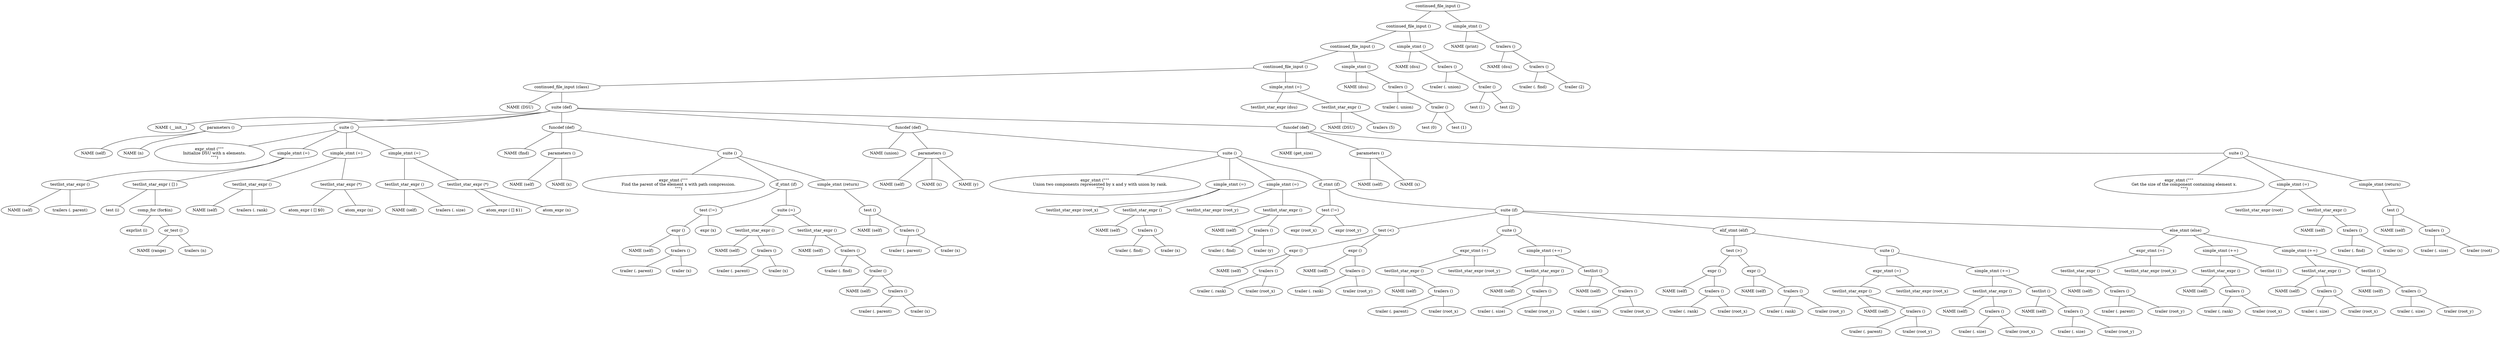 Graph {
node1 [label="continued_file_input ()"];
node2 [label="continued_file_input ()"];
node3 [label="continued_file_input ()"];
node4 [label="continued_file_input ()"];
node5 [label="continued_file_input (class)"];
node6 [label="NAME (DSU)"];
node7 [label="suite (def)"];
node8 [label="NAME (__init__)"];
node9 [label="parameters ()"];
node10 [label="NAME (self)"];
node11 [label="NAME (n)"];
node12 [label="suite ()"];
node13 [label="expr_stmt (&quot;&quot;&quot;
        Initialize DSU with n elements.
        &quot;&quot;&quot;)"];
node14 [label="simple_stmt (=)"];
node15 [label="testlist_star_expr ()"];
node16 [label="NAME (self)"];
node17 [label="trailers (. parent)"];
node18 [label="testlist_star_expr ( [] )"];
node19 [label="test (i)"];
node20 [label="comp_for (for$in)"];
node21 [label="exprlist (i)"];
node22 [label="or_test ()"];
node23 [label="NAME (range)"];
node24 [label="trailers (n)"];
node25 [label="simple_stmt (=)"];
node26 [label="testlist_star_expr ()"];
node27 [label="NAME (self)"];
node28 [label="trailers (. rank)"];
node29 [label="testlist_star_expr (*)"];
node30 [label="atom_expr ( [] $0)"];
node31 [label="atom_expr (n)"];
node32 [label="simple_stmt (=)"];
node33 [label="testlist_star_expr ()"];
node34 [label="NAME (self)"];
node35 [label="trailers (. size)"];
node36 [label="testlist_star_expr (*)"];
node37 [label="atom_expr ( [] $1)"];
node38 [label="atom_expr (n)"];
node39 [label="funcdef (def)"];
node40 [label="NAME (find)"];
node41 [label="parameters ()"];
node42 [label="NAME (self)"];
node43 [label="NAME (x)"];
node44 [label="suite ()"];
node45 [label="expr_stmt (&quot;&quot;&quot;
        Find the parent of the element x with path compression.
        &quot;&quot;&quot;)"];
node46 [label="if_stmt (if)"];
node47 [label="test (!=)"];
node48 [label="expr ()"];
node49 [label="NAME (self)"];
node50 [label="trailers ()"];
node51 [label="trailer (. parent)"];
node52 [label="trailer (x)"];
node53 [label="expr (x)"];
node54 [label="suite (=)"];
node55 [label="testlist_star_expr ()"];
node56 [label="NAME (self)"];
node57 [label="trailers ()"];
node58 [label="trailer (. parent)"];
node59 [label="trailer (x)"];
node60 [label="testlist_star_expr ()"];
node61 [label="NAME (self)"];
node62 [label="trailers ()"];
node63 [label="trailer (. find)"];
node64 [label="trailer ()"];
node65 [label="NAME (self)"];
node66 [label="trailers ()"];
node67 [label="trailer (. parent)"];
node68 [label="trailer (x)"];
node69 [label="simple_stmt (return)"];
node70 [label="test ()"];
node71 [label="NAME (self)"];
node72 [label="trailers ()"];
node73 [label="trailer (. parent)"];
node74 [label="trailer (x)"];
node75 [label="funcdef (def)"];
node76 [label="NAME (union)"];
node77 [label="parameters ()"];
node78 [label="NAME (self)"];
node79 [label="NAME (x)"];
node80 [label="NAME (y)"];
node81 [label="suite ()"];
node82 [label="expr_stmt (&quot;&quot;&quot;
        Union two components represented by x and y with union by rank.
        &quot;&quot;&quot;)"];
node83 [label="simple_stmt (=)"];
node84 [label="testlist_star_expr (root_x)"];
node85 [label="testlist_star_expr ()"];
node86 [label="NAME (self)"];
node87 [label="trailers ()"];
node88 [label="trailer (. find)"];
node89 [label="trailer (x)"];
node90 [label="simple_stmt (=)"];
node91 [label="testlist_star_expr (root_y)"];
node92 [label="testlist_star_expr ()"];
node93 [label="NAME (self)"];
node94 [label="trailers ()"];
node95 [label="trailer (. find)"];
node96 [label="trailer (y)"];
node97 [label="if_stmt (if)"];
node98 [label="test (!=)"];
node99 [label="expr (root_x)"];
node100 [label="expr (root_y)"];
node101 [label="suite (if)"];
node102 [label="test (<)"];
node103 [label="expr ()"];
node104 [label="NAME (self)"];
node105 [label="trailers ()"];
node106 [label="trailer (. rank)"];
node107 [label="trailer (root_x)"];
node108 [label="expr ()"];
node109 [label="NAME (self)"];
node110 [label="trailers ()"];
node111 [label="trailer (. rank)"];
node112 [label="trailer (root_y)"];
node113 [label="suite ()"];
node114 [label="expr_stmt (=)"];
node115 [label="testlist_star_expr ()"];
node116 [label="NAME (self)"];
node117 [label="trailers ()"];
node118 [label="trailer (. parent)"];
node119 [label="trailer (root_x)"];
node120 [label="testlist_star_expr (root_y)"];
node121 [label="simple_stmt (+=)"];
node122 [label="testlist_star_expr ()"];
node123 [label="NAME (self)"];
node124 [label="trailers ()"];
node125 [label="trailer (. size)"];
node126 [label="trailer (root_y)"];
node127 [label="testlist ()"];
node128 [label="NAME (self)"];
node129 [label="trailers ()"];
node130 [label="trailer (. size)"];
node131 [label="trailer (root_x)"];
node132 [label="elif_stmt (elif)"];
node133 [label="test (>)"];
node134 [label="expr ()"];
node135 [label="NAME (self)"];
node136 [label="trailers ()"];
node137 [label="trailer (. rank)"];
node138 [label="trailer (root_x)"];
node139 [label="expr ()"];
node140 [label="NAME (self)"];
node141 [label="trailers ()"];
node142 [label="trailer (. rank)"];
node143 [label="trailer (root_y)"];
node144 [label="suite ()"];
node145 [label="expr_stmt (=)"];
node146 [label="testlist_star_expr ()"];
node147 [label="NAME (self)"];
node148 [label="trailers ()"];
node149 [label="trailer (. parent)"];
node150 [label="trailer (root_y)"];
node151 [label="testlist_star_expr (root_x)"];
node152 [label="simple_stmt (+=)"];
node153 [label="testlist_star_expr ()"];
node154 [label="NAME (self)"];
node155 [label="trailers ()"];
node156 [label="trailer (. size)"];
node157 [label="trailer (root_x)"];
node158 [label="testlist ()"];
node159 [label="NAME (self)"];
node160 [label="trailers ()"];
node161 [label="trailer (. size)"];
node162 [label="trailer (root_y)"];
node163 [label="else_stmt (else)"];
node164 [label="expr_stmt (=)"];
node165 [label="testlist_star_expr ()"];
node166 [label="NAME (self)"];
node167 [label="trailers ()"];
node168 [label="trailer (. parent)"];
node169 [label="trailer (root_y)"];
node170 [label="testlist_star_expr (root_x)"];
node171 [label="simple_stmt (+=)"];
node172 [label="testlist_star_expr ()"];
node173 [label="NAME (self)"];
node174 [label="trailers ()"];
node175 [label="trailer (. rank)"];
node176 [label="trailer (root_x)"];
node177 [label="testlist (1)"];
node178 [label="simple_stmt (+=)"];
node179 [label="testlist_star_expr ()"];
node180 [label="NAME (self)"];
node181 [label="trailers ()"];
node182 [label="trailer (. size)"];
node183 [label="trailer (root_x)"];
node184 [label="testlist ()"];
node185 [label="NAME (self)"];
node186 [label="trailers ()"];
node187 [label="trailer (. size)"];
node188 [label="trailer (root_y)"];
node189 [label="funcdef (def)"];
node190 [label="NAME (get_size)"];
node191 [label="parameters ()"];
node192 [label="NAME (self)"];
node193 [label="NAME (x)"];
node194 [label="suite ()"];
node195 [label="expr_stmt (&quot;&quot;&quot;
        Get the size of the component containing element x.
        &quot;&quot;&quot;)"];
node196 [label="simple_stmt (=)"];
node197 [label="testlist_star_expr (root)"];
node198 [label="testlist_star_expr ()"];
node199 [label="NAME (self)"];
node200 [label="trailers ()"];
node201 [label="trailer (. find)"];
node202 [label="trailer (x)"];
node203 [label="simple_stmt (return)"];
node204 [label="test ()"];
node205 [label="NAME (self)"];
node206 [label="trailers ()"];
node207 [label="trailer (. size)"];
node208 [label="trailer (root)"];
node209 [label="simple_stmt (=)"];
node210 [label="testlist_star_expr (dsu)"];
node211 [label="testlist_star_expr ()"];
node212 [label="NAME (DSU)"];
node213 [label="trailers (5)"];
node214 [label="simple_stmt ()"];
node215 [label="NAME (dsu)"];
node216 [label="trailers ()"];
node217 [label="trailer (. union)"];
node218 [label="trailer ()"];
node219 [label="test (0)"];
node220 [label="test (1)"];
node221 [label="simple_stmt ()"];
node222 [label="NAME (dsu)"];
node223 [label="trailers ()"];
node224 [label="trailer (. union)"];
node225 [label="trailer ()"];
node226 [label="test (1)"];
node227 [label="test (2)"];
node228 [label="simple_stmt ()"];
node229 [label="NAME (print)"];
node230 [label="trailers ()"];
node231 [label="NAME (dsu)"];
node232 [label="trailers ()"];
node233 [label="trailer (. find)"];
node234 [label="trailer (2)"];

node1 -- node2;
node2 -- node3;
node3 -- node4;
node4 -- node5;
node5 -- node6;
node5 -- node7;
node7 -- node8;
node7 -- node9;
node9 -- node10;
node9 -- node11;
node7 -- node12;
node12 -- node13;
node12 -- node14;
node14 -- node15;
node15 -- node16;
node15 -- node17;
node14 -- node18;
node18 -- node19;
node18 -- node20;
node20 -- node21;
node20 -- node22;
node22 -- node23;
node22 -- node24;
node12 -- node25;
node25 -- node26;
node26 -- node27;
node26 -- node28;
node25 -- node29;
node29 -- node30;
node29 -- node31;
node12 -- node32;
node32 -- node33;
node33 -- node34;
node33 -- node35;
node32 -- node36;
node36 -- node37;
node36 -- node38;
node7 -- node39;
node39 -- node40;
node39 -- node41;
node41 -- node42;
node41 -- node43;
node39 -- node44;
node44 -- node45;
node44 -- node46;
node46 -- node47;
node47 -- node48;
node48 -- node49;
node48 -- node50;
node50 -- node51;
node50 -- node52;
node47 -- node53;
node46 -- node54;
node54 -- node55;
node55 -- node56;
node55 -- node57;
node57 -- node58;
node57 -- node59;
node54 -- node60;
node60 -- node61;
node60 -- node62;
node62 -- node63;
node62 -- node64;
node64 -- node65;
node64 -- node66;
node66 -- node67;
node66 -- node68;
node44 -- node69;
node69 -- node70;
node70 -- node71;
node70 -- node72;
node72 -- node73;
node72 -- node74;
node7 -- node75;
node75 -- node76;
node75 -- node77;
node77 -- node78;
node77 -- node79;
node77 -- node80;
node75 -- node81;
node81 -- node82;
node81 -- node83;
node83 -- node84;
node83 -- node85;
node85 -- node86;
node85 -- node87;
node87 -- node88;
node87 -- node89;
node81 -- node90;
node90 -- node91;
node90 -- node92;
node92 -- node93;
node92 -- node94;
node94 -- node95;
node94 -- node96;
node81 -- node97;
node97 -- node98;
node98 -- node99;
node98 -- node100;
node97 -- node101;
node101 -- node102;
node102 -- node103;
node103 -- node104;
node103 -- node105;
node105 -- node106;
node105 -- node107;
node102 -- node108;
node108 -- node109;
node108 -- node110;
node110 -- node111;
node110 -- node112;
node101 -- node113;
node113 -- node114;
node114 -- node115;
node115 -- node116;
node115 -- node117;
node117 -- node118;
node117 -- node119;
node114 -- node120;
node113 -- node121;
node121 -- node122;
node122 -- node123;
node122 -- node124;
node124 -- node125;
node124 -- node126;
node121 -- node127;
node127 -- node128;
node127 -- node129;
node129 -- node130;
node129 -- node131;
node101 -- node132;
node132 -- node133;
node133 -- node134;
node134 -- node135;
node134 -- node136;
node136 -- node137;
node136 -- node138;
node133 -- node139;
node139 -- node140;
node139 -- node141;
node141 -- node142;
node141 -- node143;
node132 -- node144;
node144 -- node145;
node145 -- node146;
node146 -- node147;
node146 -- node148;
node148 -- node149;
node148 -- node150;
node145 -- node151;
node144 -- node152;
node152 -- node153;
node153 -- node154;
node153 -- node155;
node155 -- node156;
node155 -- node157;
node152 -- node158;
node158 -- node159;
node158 -- node160;
node160 -- node161;
node160 -- node162;
node101 -- node163;
node163 -- node164;
node164 -- node165;
node165 -- node166;
node165 -- node167;
node167 -- node168;
node167 -- node169;
node164 -- node170;
node163 -- node171;
node171 -- node172;
node172 -- node173;
node172 -- node174;
node174 -- node175;
node174 -- node176;
node171 -- node177;
node163 -- node178;
node178 -- node179;
node179 -- node180;
node179 -- node181;
node181 -- node182;
node181 -- node183;
node178 -- node184;
node184 -- node185;
node184 -- node186;
node186 -- node187;
node186 -- node188;
node7 -- node189;
node189 -- node190;
node189 -- node191;
node191 -- node192;
node191 -- node193;
node189 -- node194;
node194 -- node195;
node194 -- node196;
node196 -- node197;
node196 -- node198;
node198 -- node199;
node198 -- node200;
node200 -- node201;
node200 -- node202;
node194 -- node203;
node203 -- node204;
node204 -- node205;
node204 -- node206;
node206 -- node207;
node206 -- node208;
node4 -- node209;
node209 -- node210;
node209 -- node211;
node211 -- node212;
node211 -- node213;
node3 -- node214;
node214 -- node215;
node214 -- node216;
node216 -- node217;
node216 -- node218;
node218 -- node219;
node218 -- node220;
node2 -- node221;
node221 -- node222;
node221 -- node223;
node223 -- node224;
node223 -- node225;
node225 -- node226;
node225 -- node227;
node1 -- node228;
node228 -- node229;
node228 -- node230;
node230 -- node231;
node230 -- node232;
node232 -- node233;
node232 -- node234;

}

